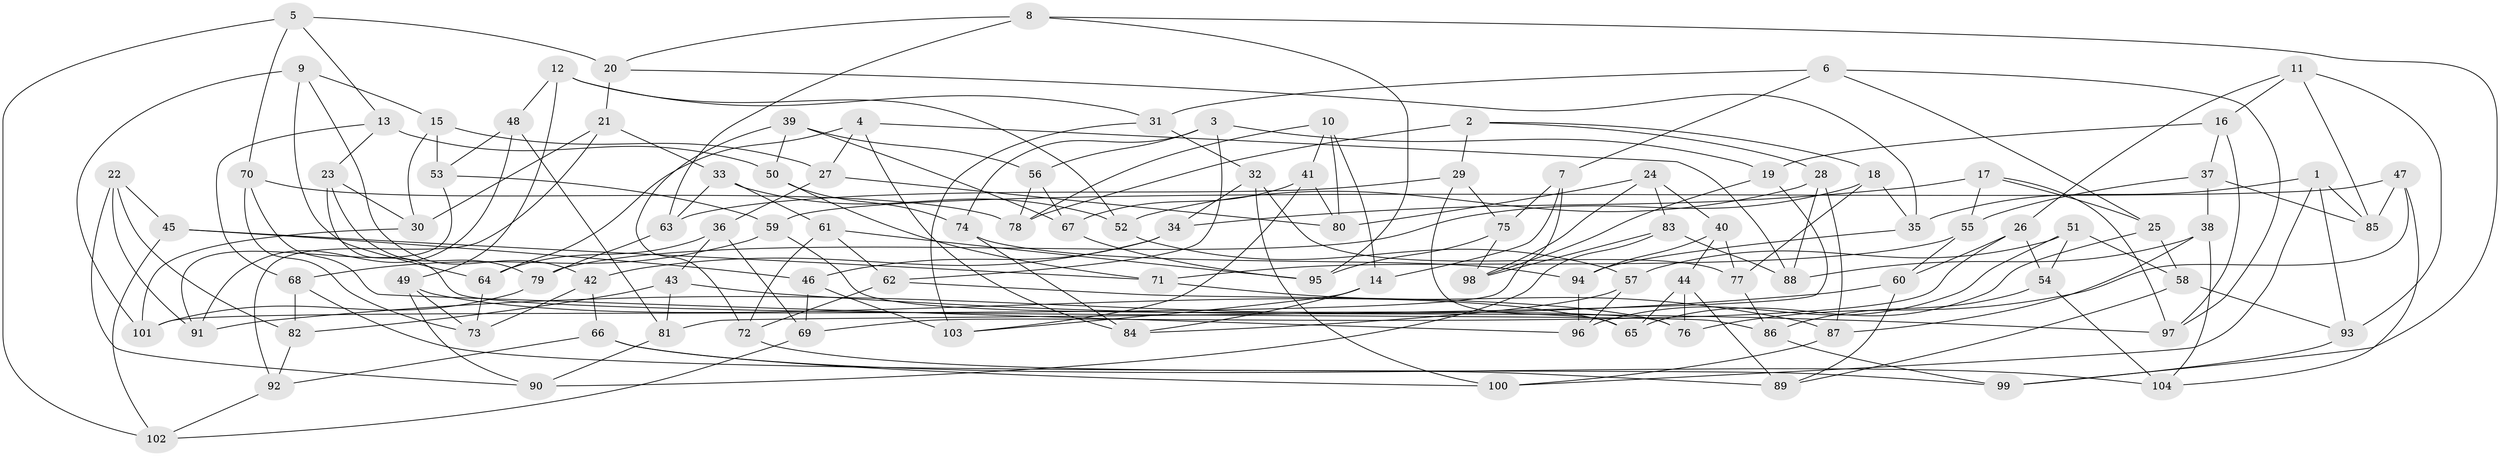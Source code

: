 // Generated by graph-tools (version 1.1) at 2025/26/03/09/25 03:26:57]
// undirected, 104 vertices, 208 edges
graph export_dot {
graph [start="1"]
  node [color=gray90,style=filled];
  1;
  2;
  3;
  4;
  5;
  6;
  7;
  8;
  9;
  10;
  11;
  12;
  13;
  14;
  15;
  16;
  17;
  18;
  19;
  20;
  21;
  22;
  23;
  24;
  25;
  26;
  27;
  28;
  29;
  30;
  31;
  32;
  33;
  34;
  35;
  36;
  37;
  38;
  39;
  40;
  41;
  42;
  43;
  44;
  45;
  46;
  47;
  48;
  49;
  50;
  51;
  52;
  53;
  54;
  55;
  56;
  57;
  58;
  59;
  60;
  61;
  62;
  63;
  64;
  65;
  66;
  67;
  68;
  69;
  70;
  71;
  72;
  73;
  74;
  75;
  76;
  77;
  78;
  79;
  80;
  81;
  82;
  83;
  84;
  85;
  86;
  87;
  88;
  89;
  90;
  91;
  92;
  93;
  94;
  95;
  96;
  97;
  98;
  99;
  100;
  101;
  102;
  103;
  104;
  1 -- 100;
  1 -- 85;
  1 -- 35;
  1 -- 93;
  2 -- 29;
  2 -- 28;
  2 -- 78;
  2 -- 18;
  3 -- 62;
  3 -- 74;
  3 -- 56;
  3 -- 19;
  4 -- 88;
  4 -- 27;
  4 -- 84;
  4 -- 64;
  5 -- 70;
  5 -- 13;
  5 -- 20;
  5 -- 102;
  6 -- 25;
  6 -- 97;
  6 -- 31;
  6 -- 7;
  7 -- 75;
  7 -- 14;
  7 -- 101;
  8 -- 95;
  8 -- 99;
  8 -- 20;
  8 -- 63;
  9 -- 42;
  9 -- 15;
  9 -- 64;
  9 -- 101;
  10 -- 80;
  10 -- 14;
  10 -- 41;
  10 -- 78;
  11 -- 93;
  11 -- 85;
  11 -- 16;
  11 -- 26;
  12 -- 31;
  12 -- 49;
  12 -- 48;
  12 -- 52;
  13 -- 23;
  13 -- 68;
  13 -- 50;
  14 -- 103;
  14 -- 84;
  15 -- 30;
  15 -- 53;
  15 -- 27;
  16 -- 19;
  16 -- 37;
  16 -- 97;
  17 -- 97;
  17 -- 25;
  17 -- 34;
  17 -- 55;
  18 -- 35;
  18 -- 79;
  18 -- 77;
  19 -- 81;
  19 -- 98;
  20 -- 35;
  20 -- 21;
  21 -- 33;
  21 -- 30;
  21 -- 92;
  22 -- 45;
  22 -- 82;
  22 -- 91;
  22 -- 90;
  23 -- 30;
  23 -- 86;
  23 -- 79;
  24 -- 40;
  24 -- 80;
  24 -- 98;
  24 -- 83;
  25 -- 65;
  25 -- 58;
  26 -- 69;
  26 -- 54;
  26 -- 60;
  27 -- 36;
  27 -- 80;
  28 -- 88;
  28 -- 52;
  28 -- 87;
  29 -- 75;
  29 -- 63;
  29 -- 65;
  30 -- 101;
  31 -- 32;
  31 -- 103;
  32 -- 100;
  32 -- 34;
  32 -- 77;
  33 -- 63;
  33 -- 61;
  33 -- 52;
  34 -- 42;
  34 -- 46;
  35 -- 94;
  36 -- 64;
  36 -- 69;
  36 -- 43;
  37 -- 55;
  37 -- 38;
  37 -- 85;
  38 -- 87;
  38 -- 88;
  38 -- 104;
  39 -- 50;
  39 -- 56;
  39 -- 72;
  39 -- 67;
  40 -- 94;
  40 -- 44;
  40 -- 77;
  41 -- 67;
  41 -- 80;
  41 -- 103;
  42 -- 66;
  42 -- 73;
  43 -- 81;
  43 -- 82;
  43 -- 97;
  44 -- 65;
  44 -- 89;
  44 -- 76;
  45 -- 102;
  45 -- 71;
  45 -- 46;
  46 -- 69;
  46 -- 103;
  47 -- 85;
  47 -- 76;
  47 -- 59;
  47 -- 104;
  48 -- 81;
  48 -- 53;
  48 -- 91;
  49 -- 90;
  49 -- 65;
  49 -- 73;
  50 -- 74;
  50 -- 71;
  51 -- 96;
  51 -- 58;
  51 -- 54;
  51 -- 57;
  52 -- 57;
  53 -- 59;
  53 -- 91;
  54 -- 104;
  54 -- 86;
  55 -- 60;
  55 -- 71;
  56 -- 67;
  56 -- 78;
  57 -- 96;
  57 -- 84;
  58 -- 93;
  58 -- 89;
  59 -- 68;
  59 -- 76;
  60 -- 91;
  60 -- 89;
  61 -- 62;
  61 -- 72;
  61 -- 95;
  62 -- 76;
  62 -- 72;
  63 -- 79;
  64 -- 73;
  66 -- 92;
  66 -- 104;
  66 -- 100;
  67 -- 95;
  68 -- 82;
  68 -- 99;
  69 -- 102;
  70 -- 73;
  70 -- 96;
  70 -- 78;
  71 -- 87;
  72 -- 89;
  74 -- 94;
  74 -- 84;
  75 -- 98;
  75 -- 95;
  77 -- 86;
  79 -- 101;
  81 -- 90;
  82 -- 92;
  83 -- 88;
  83 -- 90;
  83 -- 98;
  86 -- 99;
  87 -- 100;
  92 -- 102;
  93 -- 99;
  94 -- 96;
}
